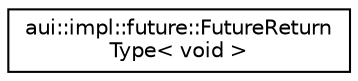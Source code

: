 digraph "Graphical Class Hierarchy"
{
 // LATEX_PDF_SIZE
  edge [fontname="Helvetica",fontsize="10",labelfontname="Helvetica",labelfontsize="10"];
  node [fontname="Helvetica",fontsize="10",shape=record];
  rankdir="LR";
  Node0 [label="aui::impl::future::FutureReturn\lType\< void \>",height=0.2,width=0.4,color="black", fillcolor="white", style="filled",URL="$structaui_1_1impl_1_1future_1_1FutureReturnType_3_01void_01_4.html",tooltip=" "];
}
